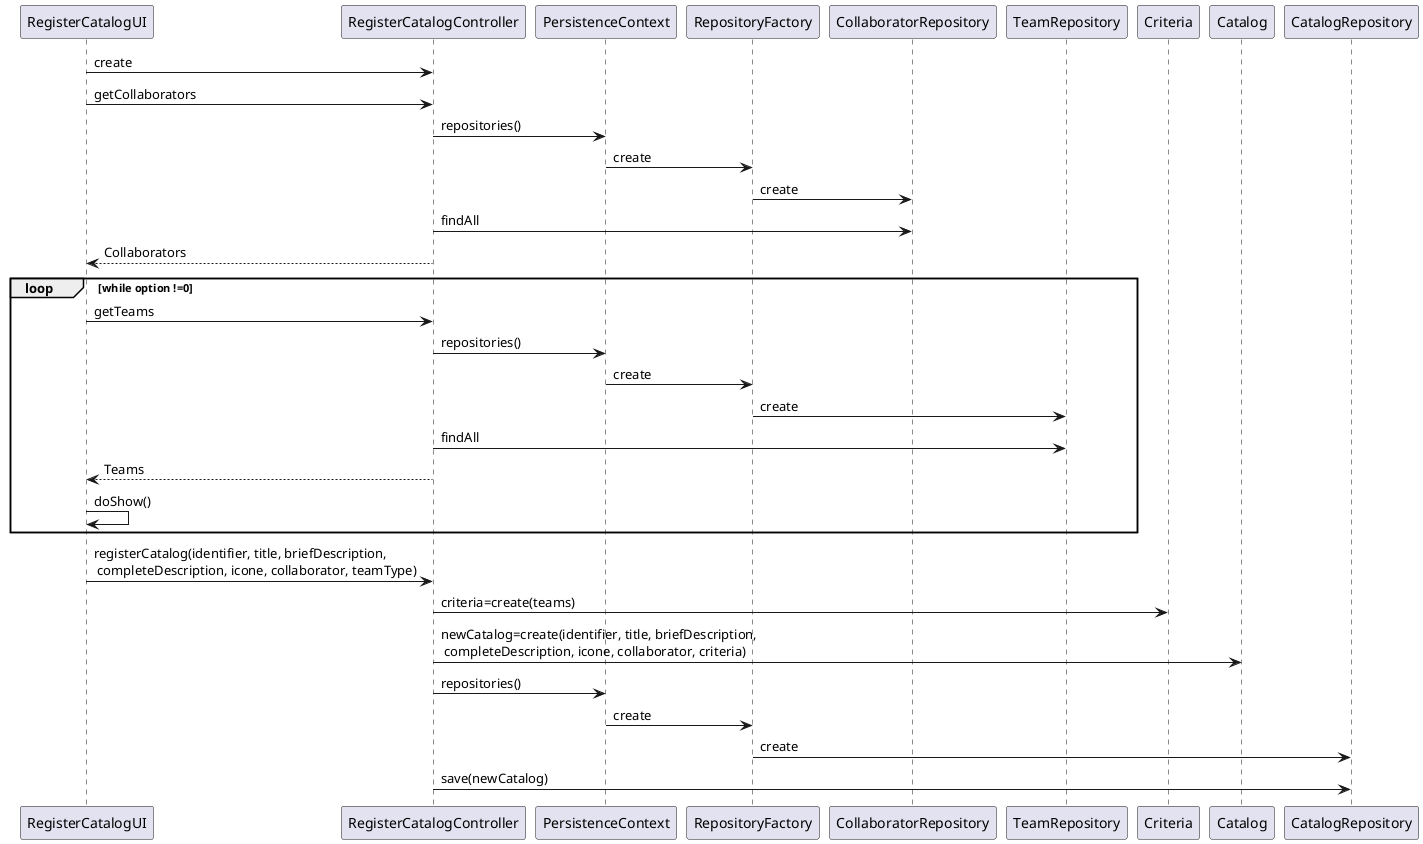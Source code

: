 @startuml

RegisterCatalogUI -> RegisterCatalogController : create

RegisterCatalogUI -> RegisterCatalogController : getCollaborators
RegisterCatalogController -> PersistenceContext : repositories()
PersistenceContext -> RepositoryFactory : create
RepositoryFactory -> CollaboratorRepository : create
RegisterCatalogController -> CollaboratorRepository : findAll
RegisterCatalogController --> RegisterCatalogUI: Collaborators
loop while option !=0
RegisterCatalogUI -> RegisterCatalogController : getTeams
RegisterCatalogController -> PersistenceContext : repositories()
PersistenceContext -> RepositoryFactory : create
RepositoryFactory -> TeamRepository : create
RegisterCatalogController -> TeamRepository : findAll
RegisterCatalogController --> RegisterCatalogUI: Teams

RegisterCatalogUI -> RegisterCatalogUI : doShow()
end loop

RegisterCatalogUI -> RegisterCatalogController : registerCatalog(identifier, title, briefDescription,\n completeDescription, icone, collaborator, teamType)
RegisterCatalogController -> Criteria : criteria=create(teams)
RegisterCatalogController -> Catalog : newCatalog=create(identifier, title, briefDescription,\n completeDescription, icone, collaborator, criteria)
RegisterCatalogController -> PersistenceContext : repositories()
PersistenceContext -> RepositoryFactory : create
RepositoryFactory -> CatalogRepository : create
RegisterCatalogController -> CatalogRepository : save(newCatalog)

@enduml
